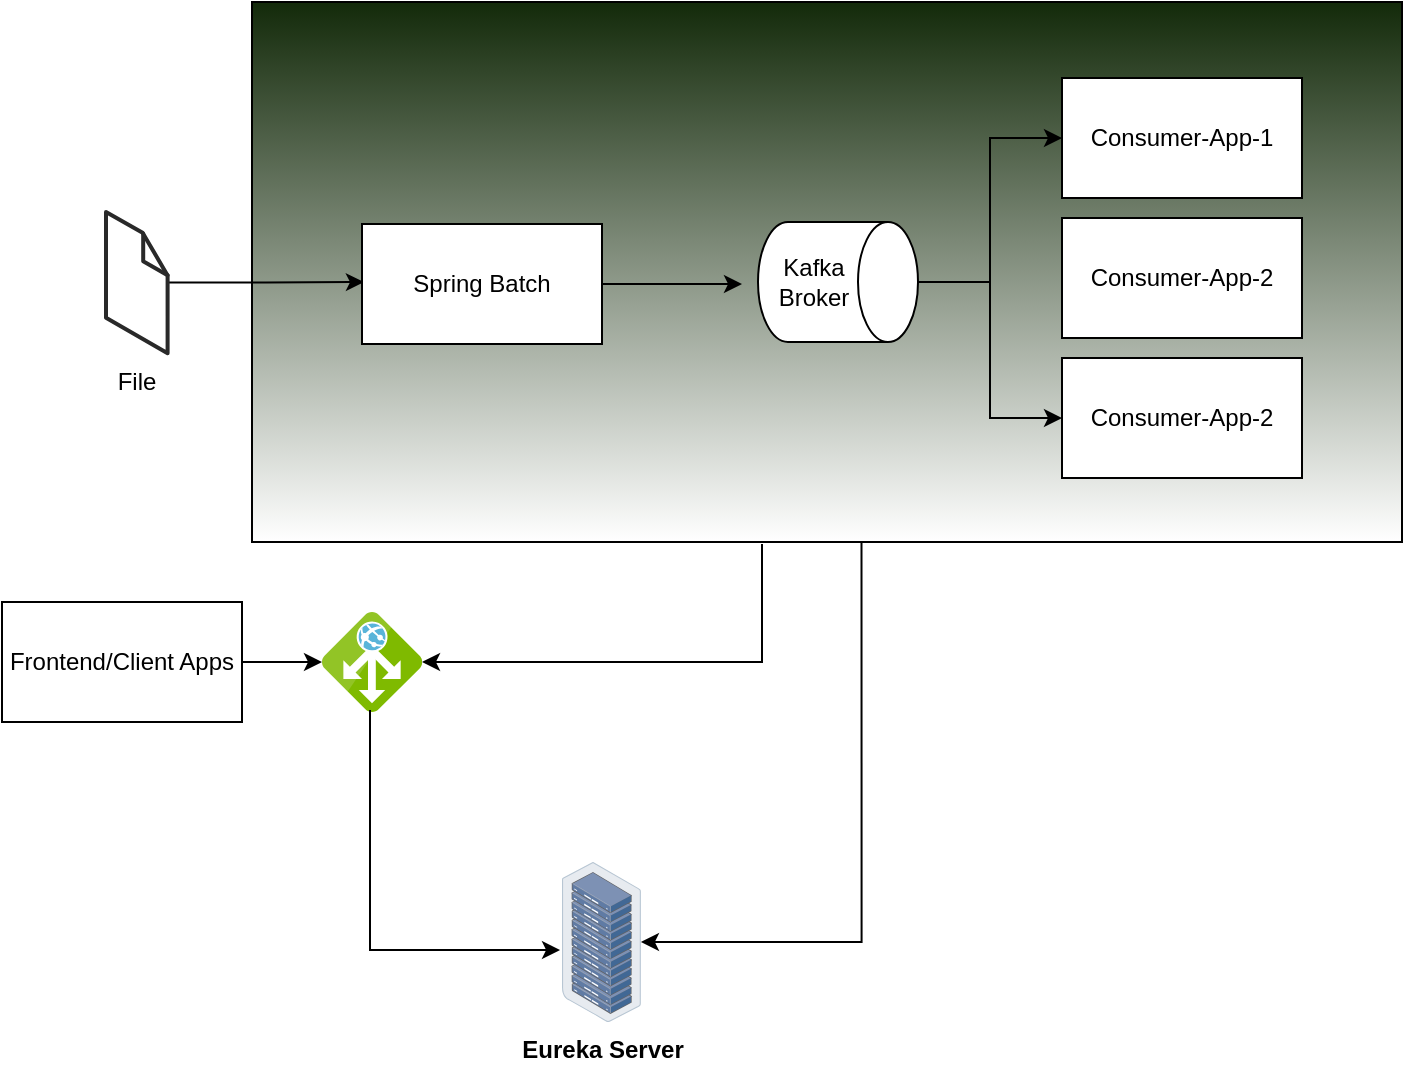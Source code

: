 <mxfile version="15.8.7" type="device" pages="2"><diagram id="R151viDLCZB1CpiNg5Rz" name="Page-1"><mxGraphModel dx="868" dy="545" grid="1" gridSize="10" guides="1" tooltips="1" connect="1" arrows="1" fold="1" page="1" pageScale="1" pageWidth="850" pageHeight="1100" math="0" shadow="0"><root><mxCell id="0"/><mxCell id="1" parent="0"/><mxCell id="11" value="" style="rounded=0;whiteSpace=wrap;html=1;labelBackgroundColor=none;fontColor=#121212;fillColor=#132A0A;gradientColor=#ffffff;" parent="1" vertex="1"><mxGeometry x="195" y="70" width="575" height="270" as="geometry"/></mxCell><mxCell id="p6JP51xD61qtKjCmikpi-7" style="edgeStyle=orthogonalEdgeStyle;rounded=0;orthogonalLoop=1;jettySize=auto;html=1;entryX=0.008;entryY=0.4;entryDx=0;entryDy=0;entryPerimeter=0;" parent="1" source="p6JP51xD61qtKjCmikpi-1" edge="1"><mxGeometry relative="1" as="geometry"><mxPoint x="250.96" y="210" as="targetPoint"/></mxGeometry></mxCell><mxCell id="p6JP51xD61qtKjCmikpi-1" value="File" style="verticalLabelPosition=bottom;html=1;verticalAlign=top;strokeWidth=1;align=center;outlineConnect=0;dashed=0;outlineConnect=0;shape=mxgraph.aws3d.file;aspect=fixed;strokeColor=#292929;" parent="1" vertex="1"><mxGeometry x="122" y="175" width="30.8" height="70.6" as="geometry"/></mxCell><mxCell id="p6JP51xD61qtKjCmikpi-9" style="edgeStyle=orthogonalEdgeStyle;rounded=0;orthogonalLoop=1;jettySize=auto;html=1;" parent="1" source="p6JP51xD61qtKjCmikpi-2" edge="1"><mxGeometry relative="1" as="geometry"><mxPoint x="440" y="211" as="targetPoint"/></mxGeometry></mxCell><mxCell id="p6JP51xD61qtKjCmikpi-2" value="Spring Batch" style="rounded=0;whiteSpace=wrap;html=1;" parent="1" vertex="1"><mxGeometry x="250" y="181" width="120" height="60" as="geometry"/></mxCell><mxCell id="p6JP51xD61qtKjCmikpi-10" style="edgeStyle=orthogonalEdgeStyle;rounded=0;orthogonalLoop=1;jettySize=auto;html=1;entryX=0;entryY=0.5;entryDx=0;entryDy=0;" parent="1" source="p6JP51xD61qtKjCmikpi-3" target="p6JP51xD61qtKjCmikpi-4" edge="1"><mxGeometry relative="1" as="geometry"><Array as="points"><mxPoint x="564" y="210"/><mxPoint x="564" y="138"/></Array></mxGeometry></mxCell><mxCell id="p6JP51xD61qtKjCmikpi-3" value="Kafka Broker" style="shape=cylinder3;whiteSpace=wrap;html=1;boundedLbl=1;backgroundOutline=1;size=15;direction=south;" parent="1" vertex="1"><mxGeometry x="448" y="180" width="80" height="60" as="geometry"/></mxCell><mxCell id="p6JP51xD61qtKjCmikpi-4" value="Consumer-App-1" style="rounded=0;whiteSpace=wrap;html=1;" parent="1" vertex="1"><mxGeometry x="600" y="108" width="120" height="60" as="geometry"/></mxCell><mxCell id="p6JP51xD61qtKjCmikpi-5" value="&lt;span&gt;Consumer-App-2&lt;/span&gt;" style="rounded=0;whiteSpace=wrap;html=1;" parent="1" vertex="1"><mxGeometry x="600" y="178" width="120" height="60" as="geometry"/></mxCell><mxCell id="4" style="edgeStyle=orthogonalEdgeStyle;rounded=0;orthogonalLoop=1;jettySize=auto;html=1;exitX=1;exitY=0.5;exitDx=0;exitDy=0;fontColor=#121212;" parent="1" source="2" edge="1"><mxGeometry relative="1" as="geometry"><mxPoint x="230" y="400" as="targetPoint"/></mxGeometry></mxCell><mxCell id="2" value="Frontend/Client Apps" style="rounded=0;whiteSpace=wrap;html=1;" parent="1" vertex="1"><mxGeometry x="70" y="370" width="120" height="60" as="geometry"/></mxCell><mxCell id="14" style="edgeStyle=orthogonalEdgeStyle;rounded=0;orthogonalLoop=1;jettySize=auto;html=1;fontColor=#121212;" parent="1" target="5" edge="1"><mxGeometry relative="1" as="geometry"><mxPoint x="450" y="341" as="sourcePoint"/><Array as="points"><mxPoint x="450" y="341"/><mxPoint x="450" y="400"/></Array></mxGeometry></mxCell><mxCell id="5" value="" style="aspect=fixed;html=1;points=[];align=center;image;fontSize=12;image=img/lib/mscae/Application_Gateway.svg;labelBackgroundColor=none;fontColor=#121212;fillColor=#132A0A;gradientColor=#ffffff;" parent="1" vertex="1"><mxGeometry x="230" y="375" width="50" height="50" as="geometry"/></mxCell><mxCell id="8" style="edgeStyle=orthogonalEdgeStyle;rounded=0;orthogonalLoop=1;jettySize=auto;html=1;entryX=-0.025;entryY=0.5;entryDx=0;entryDy=0;entryPerimeter=0;fontColor=#121212;exitX=0.4;exitY=0.9;exitDx=0;exitDy=0;exitPerimeter=0;" parent="1" edge="1"><mxGeometry relative="1" as="geometry"><Array as="points"><mxPoint x="254" y="544"/></Array><mxPoint x="254" y="424" as="sourcePoint"/><mxPoint x="349.014" y="544" as="targetPoint"/></mxGeometry></mxCell><mxCell id="9" style="edgeStyle=orthogonalEdgeStyle;rounded=0;orthogonalLoop=1;jettySize=auto;html=1;fontColor=#121212;exitX=0.53;exitY=1;exitDx=0;exitDy=0;exitPerimeter=0;" parent="1" source="11" target="7" edge="1"><mxGeometry relative="1" as="geometry"><mxPoint x="500" y="350" as="sourcePoint"/><Array as="points"><mxPoint x="500" y="540"/></Array></mxGeometry></mxCell><mxCell id="7" value="&lt;b&gt;&lt;font color=&quot;#000000&quot;&gt;Eureka Server&lt;/font&gt;&lt;/b&gt;" style="points=[];aspect=fixed;html=1;align=center;shadow=0;dashed=0;image;image=img/lib/allied_telesis/storage/Datacenter_Server_Rack.svg;labelBackgroundColor=none;fontColor=#121212;fillColor=#132A0A;gradientColor=#ffffff;" parent="1" vertex="1"><mxGeometry x="350" y="500" width="39.46" height="80" as="geometry"/></mxCell><mxCell id="13" style="edgeStyle=orthogonalEdgeStyle;rounded=0;orthogonalLoop=1;jettySize=auto;html=1;exitX=0;exitY=0.5;exitDx=0;exitDy=0;fontColor=#121212;entryX=0;entryY=0.5;entryDx=0;entryDy=0;entryPerimeter=0;" parent="1" target="12" edge="1"><mxGeometry relative="1" as="geometry"><mxPoint x="594" y="278" as="targetPoint"/><mxPoint x="554" y="210" as="sourcePoint"/><Array as="points"><mxPoint x="564" y="210"/><mxPoint x="564" y="278"/></Array></mxGeometry></mxCell><mxCell id="12" value="&lt;span&gt;Consumer-App-2&lt;/span&gt;" style="rounded=0;whiteSpace=wrap;html=1;" parent="1" vertex="1"><mxGeometry x="600" y="248" width="120" height="60" as="geometry"/></mxCell></root></mxGraphModel></diagram><diagram id="CBV8rzRm9GmFcZbXCYKt" name="Page-2"><mxGraphModel dx="868" dy="545" grid="1" gridSize="10" guides="1" tooltips="1" connect="1" arrows="1" fold="1" page="1" pageScale="1" pageWidth="850" pageHeight="1100" math="0" shadow="0"><root><mxCell id="wT00N4LErPq2F2gAnIIx-0"/><mxCell id="wT00N4LErPq2F2gAnIIx-1" parent="wT00N4LErPq2F2gAnIIx-0"/><mxCell id="wT00N4LErPq2F2gAnIIx-13" value="Leave" style="swimlane;fontStyle=0;childLayout=stackLayout;horizontal=1;startSize=26;fillColor=none;horizontalStack=0;resizeParent=1;resizeParentMax=0;resizeLast=0;collapsible=1;marginBottom=0;" vertex="1" parent="wT00N4LErPq2F2gAnIIx-1"><mxGeometry x="330" y="160" width="140" height="104" as="geometry"/></mxCell><mxCell id="wT00N4LErPq2F2gAnIIx-14" value="+ emp_id: Integer" style="text;strokeColor=none;fillColor=none;align=left;verticalAlign=top;spacingLeft=4;spacingRight=4;overflow=hidden;rotatable=0;points=[[0,0.5],[1,0.5]];portConstraint=eastwest;" vertex="1" parent="wT00N4LErPq2F2gAnIIx-13"><mxGeometry y="26" width="140" height="26" as="geometry"/></mxCell><mxCell id="wT00N4LErPq2F2gAnIIx-15" value="+ leave_type: enum" style="text;strokeColor=none;fillColor=none;align=left;verticalAlign=top;spacingLeft=4;spacingRight=4;overflow=hidden;rotatable=0;points=[[0,0.5],[1,0.5]];portConstraint=eastwest;" vertex="1" parent="wT00N4LErPq2F2gAnIIx-13"><mxGeometry y="52" width="140" height="26" as="geometry"/></mxCell><mxCell id="wT00N4LErPq2F2gAnIIx-16" value="+ field: type" style="text;strokeColor=none;fillColor=none;align=left;verticalAlign=top;spacingLeft=4;spacingRight=4;overflow=hidden;rotatable=0;points=[[0,0.5],[1,0.5]];portConstraint=eastwest;" vertex="1" parent="wT00N4LErPq2F2gAnIIx-13"><mxGeometry y="78" width="140" height="26" as="geometry"/></mxCell></root></mxGraphModel></diagram></mxfile>